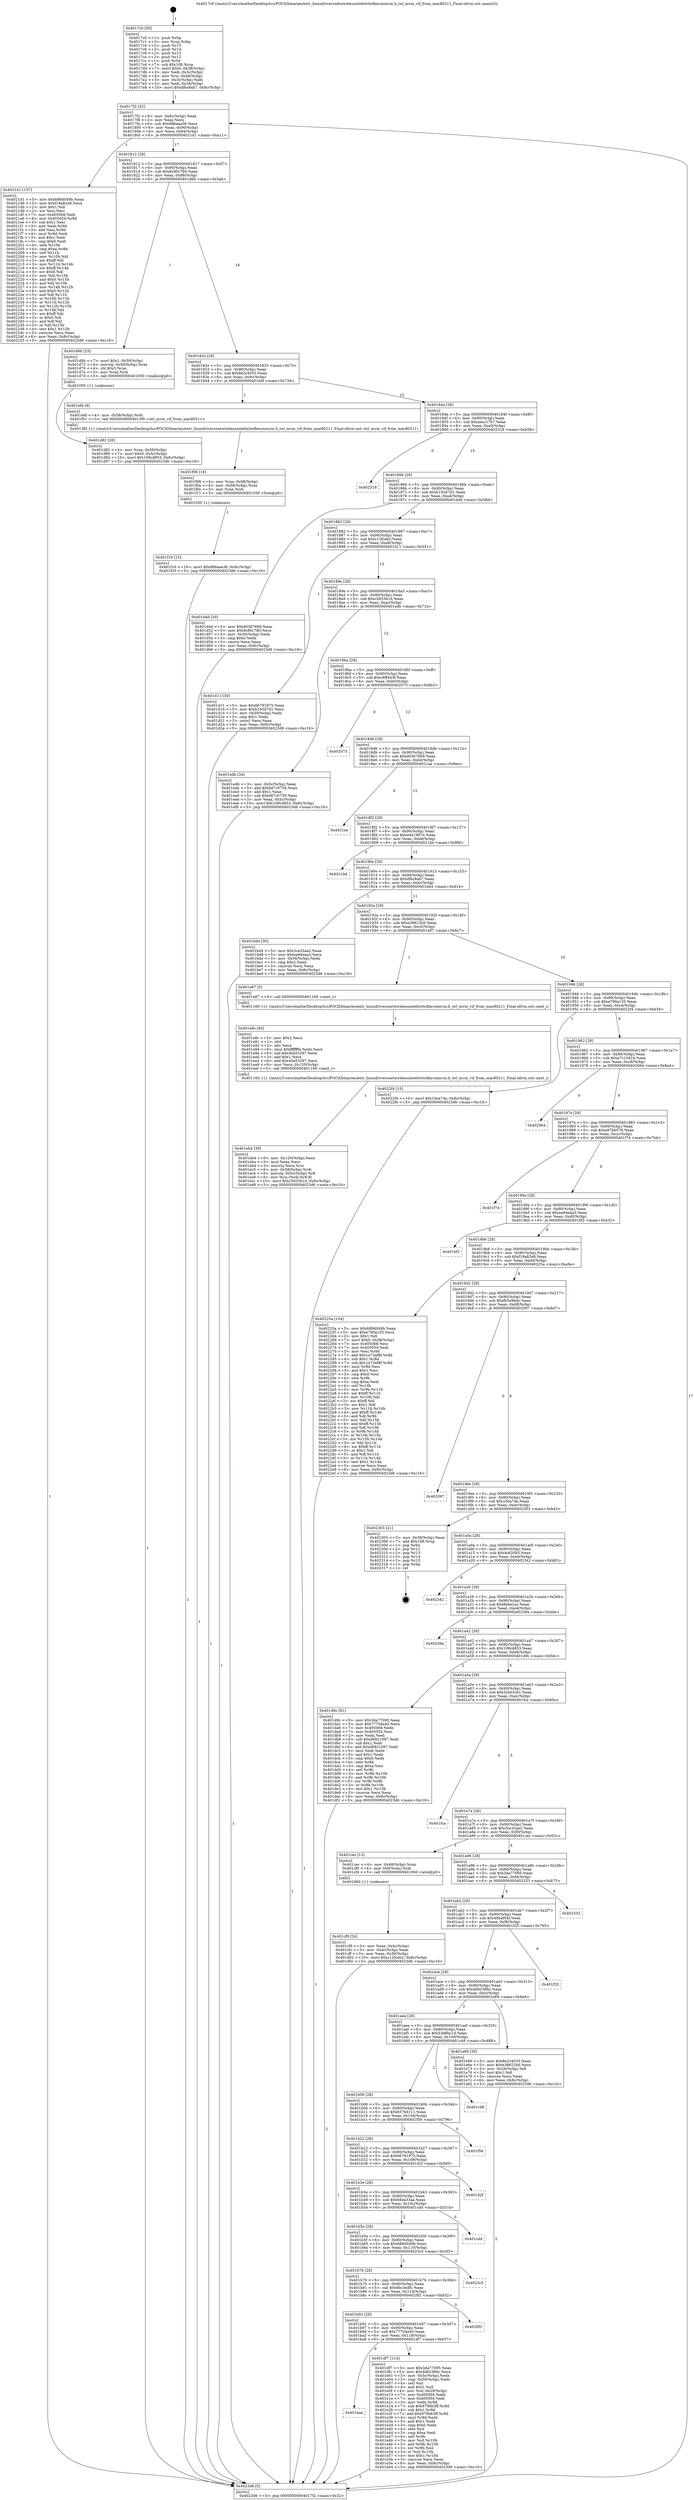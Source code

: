 digraph "0x4017c0" {
  label = "0x4017c0 (/mnt/c/Users/mathe/Desktop/tcc/POCII/binaries/extr_linuxdriversnetwirelessinteliwlwifimvmmvm.h_iwl_mvm_vif_from_mac80211_Final-ollvm.out::main(0))"
  labelloc = "t"
  node[shape=record]

  Entry [label="",width=0.3,height=0.3,shape=circle,fillcolor=black,style=filled]
  "0x4017f2" [label="{
     0x4017f2 [32]\l
     | [instrs]\l
     &nbsp;&nbsp;0x4017f2 \<+6\>: mov -0x8c(%rbp),%eax\l
     &nbsp;&nbsp;0x4017f8 \<+2\>: mov %eax,%ecx\l
     &nbsp;&nbsp;0x4017fa \<+6\>: sub $0x886eaa36,%ecx\l
     &nbsp;&nbsp;0x401800 \<+6\>: mov %eax,-0x90(%rbp)\l
     &nbsp;&nbsp;0x401806 \<+6\>: mov %ecx,-0x94(%rbp)\l
     &nbsp;&nbsp;0x40180c \<+6\>: je 00000000004021d1 \<main+0xa11\>\l
  }"]
  "0x4021d1" [label="{
     0x4021d1 [137]\l
     | [instrs]\l
     &nbsp;&nbsp;0x4021d1 \<+5\>: mov $0x688d049b,%eax\l
     &nbsp;&nbsp;0x4021d6 \<+5\>: mov $0xf18a82e8,%ecx\l
     &nbsp;&nbsp;0x4021db \<+2\>: mov $0x1,%dl\l
     &nbsp;&nbsp;0x4021dd \<+2\>: xor %esi,%esi\l
     &nbsp;&nbsp;0x4021df \<+7\>: mov 0x405068,%edi\l
     &nbsp;&nbsp;0x4021e6 \<+8\>: mov 0x405054,%r8d\l
     &nbsp;&nbsp;0x4021ee \<+3\>: sub $0x1,%esi\l
     &nbsp;&nbsp;0x4021f1 \<+3\>: mov %edi,%r9d\l
     &nbsp;&nbsp;0x4021f4 \<+3\>: add %esi,%r9d\l
     &nbsp;&nbsp;0x4021f7 \<+4\>: imul %r9d,%edi\l
     &nbsp;&nbsp;0x4021fb \<+3\>: and $0x1,%edi\l
     &nbsp;&nbsp;0x4021fe \<+3\>: cmp $0x0,%edi\l
     &nbsp;&nbsp;0x402201 \<+4\>: sete %r10b\l
     &nbsp;&nbsp;0x402205 \<+4\>: cmp $0xa,%r8d\l
     &nbsp;&nbsp;0x402209 \<+4\>: setl %r11b\l
     &nbsp;&nbsp;0x40220d \<+3\>: mov %r10b,%bl\l
     &nbsp;&nbsp;0x402210 \<+3\>: xor $0xff,%bl\l
     &nbsp;&nbsp;0x402213 \<+3\>: mov %r11b,%r14b\l
     &nbsp;&nbsp;0x402216 \<+4\>: xor $0xff,%r14b\l
     &nbsp;&nbsp;0x40221a \<+3\>: xor $0x0,%dl\l
     &nbsp;&nbsp;0x40221d \<+3\>: mov %bl,%r15b\l
     &nbsp;&nbsp;0x402220 \<+4\>: and $0x0,%r15b\l
     &nbsp;&nbsp;0x402224 \<+3\>: and %dl,%r10b\l
     &nbsp;&nbsp;0x402227 \<+3\>: mov %r14b,%r12b\l
     &nbsp;&nbsp;0x40222a \<+4\>: and $0x0,%r12b\l
     &nbsp;&nbsp;0x40222e \<+3\>: and %dl,%r11b\l
     &nbsp;&nbsp;0x402231 \<+3\>: or %r10b,%r15b\l
     &nbsp;&nbsp;0x402234 \<+3\>: or %r11b,%r12b\l
     &nbsp;&nbsp;0x402237 \<+3\>: xor %r12b,%r15b\l
     &nbsp;&nbsp;0x40223a \<+3\>: or %r14b,%bl\l
     &nbsp;&nbsp;0x40223d \<+3\>: xor $0xff,%bl\l
     &nbsp;&nbsp;0x402240 \<+3\>: or $0x0,%dl\l
     &nbsp;&nbsp;0x402243 \<+2\>: and %dl,%bl\l
     &nbsp;&nbsp;0x402245 \<+3\>: or %bl,%r15b\l
     &nbsp;&nbsp;0x402248 \<+4\>: test $0x1,%r15b\l
     &nbsp;&nbsp;0x40224c \<+3\>: cmovne %ecx,%eax\l
     &nbsp;&nbsp;0x40224f \<+6\>: mov %eax,-0x8c(%rbp)\l
     &nbsp;&nbsp;0x402255 \<+5\>: jmp 00000000004023d6 \<main+0xc16\>\l
  }"]
  "0x401812" [label="{
     0x401812 [28]\l
     | [instrs]\l
     &nbsp;&nbsp;0x401812 \<+5\>: jmp 0000000000401817 \<main+0x57\>\l
     &nbsp;&nbsp;0x401817 \<+6\>: mov -0x90(%rbp),%eax\l
     &nbsp;&nbsp;0x40181d \<+5\>: sub $0x8c80c780,%eax\l
     &nbsp;&nbsp;0x401822 \<+6\>: mov %eax,-0x98(%rbp)\l
     &nbsp;&nbsp;0x401828 \<+6\>: je 0000000000401d6b \<main+0x5ab\>\l
  }"]
  Exit [label="",width=0.3,height=0.3,shape=circle,fillcolor=black,style=filled,peripheries=2]
  "0x401d6b" [label="{
     0x401d6b [23]\l
     | [instrs]\l
     &nbsp;&nbsp;0x401d6b \<+7\>: movl $0x1,-0x50(%rbp)\l
     &nbsp;&nbsp;0x401d72 \<+4\>: movslq -0x50(%rbp),%rax\l
     &nbsp;&nbsp;0x401d76 \<+4\>: shl $0x3,%rax\l
     &nbsp;&nbsp;0x401d7a \<+3\>: mov %rax,%rdi\l
     &nbsp;&nbsp;0x401d7d \<+5\>: call 0000000000401050 \<malloc@plt\>\l
     | [calls]\l
     &nbsp;&nbsp;0x401050 \{1\} (unknown)\l
  }"]
  "0x40182e" [label="{
     0x40182e [28]\l
     | [instrs]\l
     &nbsp;&nbsp;0x40182e \<+5\>: jmp 0000000000401833 \<main+0x73\>\l
     &nbsp;&nbsp;0x401833 \<+6\>: mov -0x90(%rbp),%eax\l
     &nbsp;&nbsp;0x401839 \<+5\>: sub $0x8e2c4033,%eax\l
     &nbsp;&nbsp;0x40183e \<+6\>: mov %eax,-0x9c(%rbp)\l
     &nbsp;&nbsp;0x401844 \<+6\>: je 0000000000401efd \<main+0x73d\>\l
  }"]
  "0x401f16" [label="{
     0x401f16 [15]\l
     | [instrs]\l
     &nbsp;&nbsp;0x401f16 \<+10\>: movl $0x886eaa36,-0x8c(%rbp)\l
     &nbsp;&nbsp;0x401f20 \<+5\>: jmp 00000000004023d6 \<main+0xc16\>\l
  }"]
  "0x401efd" [label="{
     0x401efd [9]\l
     | [instrs]\l
     &nbsp;&nbsp;0x401efd \<+4\>: mov -0x58(%rbp),%rdi\l
     &nbsp;&nbsp;0x401f01 \<+5\>: call 00000000004013f0 \<iwl_mvm_vif_from_mac80211\>\l
     | [calls]\l
     &nbsp;&nbsp;0x4013f0 \{1\} (/mnt/c/Users/mathe/Desktop/tcc/POCII/binaries/extr_linuxdriversnetwirelessinteliwlwifimvmmvm.h_iwl_mvm_vif_from_mac80211_Final-ollvm.out::iwl_mvm_vif_from_mac80211)\l
  }"]
  "0x40184a" [label="{
     0x40184a [28]\l
     | [instrs]\l
     &nbsp;&nbsp;0x40184a \<+5\>: jmp 000000000040184f \<main+0x8f\>\l
     &nbsp;&nbsp;0x40184f \<+6\>: mov -0x90(%rbp),%eax\l
     &nbsp;&nbsp;0x401855 \<+5\>: sub $0xaea1c7b7,%eax\l
     &nbsp;&nbsp;0x40185a \<+6\>: mov %eax,-0xa0(%rbp)\l
     &nbsp;&nbsp;0x401860 \<+6\>: je 0000000000402318 \<main+0xb58\>\l
  }"]
  "0x401f06" [label="{
     0x401f06 [16]\l
     | [instrs]\l
     &nbsp;&nbsp;0x401f06 \<+4\>: mov %rax,-0x68(%rbp)\l
     &nbsp;&nbsp;0x401f0a \<+4\>: mov -0x58(%rbp),%rax\l
     &nbsp;&nbsp;0x401f0e \<+3\>: mov %rax,%rdi\l
     &nbsp;&nbsp;0x401f11 \<+5\>: call 0000000000401030 \<free@plt\>\l
     | [calls]\l
     &nbsp;&nbsp;0x401030 \{1\} (unknown)\l
  }"]
  "0x402318" [label="{
     0x402318\l
  }", style=dashed]
  "0x401866" [label="{
     0x401866 [28]\l
     | [instrs]\l
     &nbsp;&nbsp;0x401866 \<+5\>: jmp 000000000040186b \<main+0xab\>\l
     &nbsp;&nbsp;0x40186b \<+6\>: mov -0x90(%rbp),%eax\l
     &nbsp;&nbsp;0x401871 \<+5\>: sub $0xb192d7d1,%eax\l
     &nbsp;&nbsp;0x401876 \<+6\>: mov %eax,-0xa4(%rbp)\l
     &nbsp;&nbsp;0x40187c \<+6\>: je 0000000000401d4d \<main+0x58d\>\l
  }"]
  "0x401eb4" [label="{
     0x401eb4 [39]\l
     | [instrs]\l
     &nbsp;&nbsp;0x401eb4 \<+6\>: mov -0x120(%rbp),%ecx\l
     &nbsp;&nbsp;0x401eba \<+3\>: imul %eax,%ecx\l
     &nbsp;&nbsp;0x401ebd \<+3\>: movslq %ecx,%rsi\l
     &nbsp;&nbsp;0x401ec0 \<+4\>: mov -0x58(%rbp),%rdi\l
     &nbsp;&nbsp;0x401ec4 \<+4\>: movslq -0x5c(%rbp),%r8\l
     &nbsp;&nbsp;0x401ec8 \<+4\>: mov %rsi,(%rdi,%r8,8)\l
     &nbsp;&nbsp;0x401ecc \<+10\>: movl $0xc5d33b1d,-0x8c(%rbp)\l
     &nbsp;&nbsp;0x401ed6 \<+5\>: jmp 00000000004023d6 \<main+0xc16\>\l
  }"]
  "0x401d4d" [label="{
     0x401d4d [30]\l
     | [instrs]\l
     &nbsp;&nbsp;0x401d4d \<+5\>: mov $0xd0367669,%eax\l
     &nbsp;&nbsp;0x401d52 \<+5\>: mov $0x8c80c780,%ecx\l
     &nbsp;&nbsp;0x401d57 \<+3\>: mov -0x30(%rbp),%edx\l
     &nbsp;&nbsp;0x401d5a \<+3\>: cmp $0x0,%edx\l
     &nbsp;&nbsp;0x401d5d \<+3\>: cmove %ecx,%eax\l
     &nbsp;&nbsp;0x401d60 \<+6\>: mov %eax,-0x8c(%rbp)\l
     &nbsp;&nbsp;0x401d66 \<+5\>: jmp 00000000004023d6 \<main+0xc16\>\l
  }"]
  "0x401882" [label="{
     0x401882 [28]\l
     | [instrs]\l
     &nbsp;&nbsp;0x401882 \<+5\>: jmp 0000000000401887 \<main+0xc7\>\l
     &nbsp;&nbsp;0x401887 \<+6\>: mov -0x90(%rbp),%eax\l
     &nbsp;&nbsp;0x40188d \<+5\>: sub $0xc12fcab2,%eax\l
     &nbsp;&nbsp;0x401892 \<+6\>: mov %eax,-0xa8(%rbp)\l
     &nbsp;&nbsp;0x401898 \<+6\>: je 0000000000401d11 \<main+0x551\>\l
  }"]
  "0x401e8c" [label="{
     0x401e8c [40]\l
     | [instrs]\l
     &nbsp;&nbsp;0x401e8c \<+5\>: mov $0x2,%ecx\l
     &nbsp;&nbsp;0x401e91 \<+1\>: cltd\l
     &nbsp;&nbsp;0x401e92 \<+2\>: idiv %ecx\l
     &nbsp;&nbsp;0x401e94 \<+6\>: imul $0xfffffffe,%edx,%ecx\l
     &nbsp;&nbsp;0x401e9a \<+6\>: sub $0x40a53297,%ecx\l
     &nbsp;&nbsp;0x401ea0 \<+3\>: add $0x1,%ecx\l
     &nbsp;&nbsp;0x401ea3 \<+6\>: add $0x40a53297,%ecx\l
     &nbsp;&nbsp;0x401ea9 \<+6\>: mov %ecx,-0x120(%rbp)\l
     &nbsp;&nbsp;0x401eaf \<+5\>: call 0000000000401160 \<next_i\>\l
     | [calls]\l
     &nbsp;&nbsp;0x401160 \{1\} (/mnt/c/Users/mathe/Desktop/tcc/POCII/binaries/extr_linuxdriversnetwirelessinteliwlwifimvmmvm.h_iwl_mvm_vif_from_mac80211_Final-ollvm.out::next_i)\l
  }"]
  "0x401d11" [label="{
     0x401d11 [30]\l
     | [instrs]\l
     &nbsp;&nbsp;0x401d11 \<+5\>: mov $0x66791975,%eax\l
     &nbsp;&nbsp;0x401d16 \<+5\>: mov $0xb192d7d1,%ecx\l
     &nbsp;&nbsp;0x401d1b \<+3\>: mov -0x30(%rbp),%edx\l
     &nbsp;&nbsp;0x401d1e \<+3\>: cmp $0x1,%edx\l
     &nbsp;&nbsp;0x401d21 \<+3\>: cmovl %ecx,%eax\l
     &nbsp;&nbsp;0x401d24 \<+6\>: mov %eax,-0x8c(%rbp)\l
     &nbsp;&nbsp;0x401d2a \<+5\>: jmp 00000000004023d6 \<main+0xc16\>\l
  }"]
  "0x40189e" [label="{
     0x40189e [28]\l
     | [instrs]\l
     &nbsp;&nbsp;0x40189e \<+5\>: jmp 00000000004018a3 \<main+0xe3\>\l
     &nbsp;&nbsp;0x4018a3 \<+6\>: mov -0x90(%rbp),%eax\l
     &nbsp;&nbsp;0x4018a9 \<+5\>: sub $0xc5d33b1d,%eax\l
     &nbsp;&nbsp;0x4018ae \<+6\>: mov %eax,-0xac(%rbp)\l
     &nbsp;&nbsp;0x4018b4 \<+6\>: je 0000000000401edb \<main+0x71b\>\l
  }"]
  "0x401bae" [label="{
     0x401bae\l
  }", style=dashed]
  "0x401edb" [label="{
     0x401edb [34]\l
     | [instrs]\l
     &nbsp;&nbsp;0x401edb \<+3\>: mov -0x5c(%rbp),%eax\l
     &nbsp;&nbsp;0x401ede \<+5\>: add $0xb87c0739,%eax\l
     &nbsp;&nbsp;0x401ee3 \<+3\>: add $0x1,%eax\l
     &nbsp;&nbsp;0x401ee6 \<+5\>: sub $0xb87c0739,%eax\l
     &nbsp;&nbsp;0x401eeb \<+3\>: mov %eax,-0x5c(%rbp)\l
     &nbsp;&nbsp;0x401eee \<+10\>: movl $0x109cd853,-0x8c(%rbp)\l
     &nbsp;&nbsp;0x401ef8 \<+5\>: jmp 00000000004023d6 \<main+0xc16\>\l
  }"]
  "0x4018ba" [label="{
     0x4018ba [28]\l
     | [instrs]\l
     &nbsp;&nbsp;0x4018ba \<+5\>: jmp 00000000004018bf \<main+0xff\>\l
     &nbsp;&nbsp;0x4018bf \<+6\>: mov -0x90(%rbp),%eax\l
     &nbsp;&nbsp;0x4018c5 \<+5\>: sub $0xc6ff443f,%eax\l
     &nbsp;&nbsp;0x4018ca \<+6\>: mov %eax,-0xb0(%rbp)\l
     &nbsp;&nbsp;0x4018d0 \<+6\>: je 0000000000402073 \<main+0x8b3\>\l
  }"]
  "0x401df7" [label="{
     0x401df7 [114]\l
     | [instrs]\l
     &nbsp;&nbsp;0x401df7 \<+5\>: mov $0x3da77095,%eax\l
     &nbsp;&nbsp;0x401dfc \<+5\>: mov $0x4b6238bc,%ecx\l
     &nbsp;&nbsp;0x401e01 \<+3\>: mov -0x5c(%rbp),%edx\l
     &nbsp;&nbsp;0x401e04 \<+3\>: cmp -0x50(%rbp),%edx\l
     &nbsp;&nbsp;0x401e07 \<+4\>: setl %sil\l
     &nbsp;&nbsp;0x401e0b \<+4\>: and $0x1,%sil\l
     &nbsp;&nbsp;0x401e0f \<+4\>: mov %sil,-0x29(%rbp)\l
     &nbsp;&nbsp;0x401e13 \<+7\>: mov 0x405068,%edx\l
     &nbsp;&nbsp;0x401e1a \<+7\>: mov 0x405054,%edi\l
     &nbsp;&nbsp;0x401e21 \<+3\>: mov %edx,%r8d\l
     &nbsp;&nbsp;0x401e24 \<+7\>: sub $0x979bb3ff,%r8d\l
     &nbsp;&nbsp;0x401e2b \<+4\>: sub $0x1,%r8d\l
     &nbsp;&nbsp;0x401e2f \<+7\>: add $0x979bb3ff,%r8d\l
     &nbsp;&nbsp;0x401e36 \<+4\>: imul %r8d,%edx\l
     &nbsp;&nbsp;0x401e3a \<+3\>: and $0x1,%edx\l
     &nbsp;&nbsp;0x401e3d \<+3\>: cmp $0x0,%edx\l
     &nbsp;&nbsp;0x401e40 \<+4\>: sete %sil\l
     &nbsp;&nbsp;0x401e44 \<+3\>: cmp $0xa,%edi\l
     &nbsp;&nbsp;0x401e47 \<+4\>: setl %r9b\l
     &nbsp;&nbsp;0x401e4b \<+3\>: mov %sil,%r10b\l
     &nbsp;&nbsp;0x401e4e \<+3\>: and %r9b,%r10b\l
     &nbsp;&nbsp;0x401e51 \<+3\>: xor %r9b,%sil\l
     &nbsp;&nbsp;0x401e54 \<+3\>: or %sil,%r10b\l
     &nbsp;&nbsp;0x401e57 \<+4\>: test $0x1,%r10b\l
     &nbsp;&nbsp;0x401e5b \<+3\>: cmovne %ecx,%eax\l
     &nbsp;&nbsp;0x401e5e \<+6\>: mov %eax,-0x8c(%rbp)\l
     &nbsp;&nbsp;0x401e64 \<+5\>: jmp 00000000004023d6 \<main+0xc16\>\l
  }"]
  "0x402073" [label="{
     0x402073\l
  }", style=dashed]
  "0x4018d6" [label="{
     0x4018d6 [28]\l
     | [instrs]\l
     &nbsp;&nbsp;0x4018d6 \<+5\>: jmp 00000000004018db \<main+0x11b\>\l
     &nbsp;&nbsp;0x4018db \<+6\>: mov -0x90(%rbp),%eax\l
     &nbsp;&nbsp;0x4018e1 \<+5\>: sub $0xd0367669,%eax\l
     &nbsp;&nbsp;0x4018e6 \<+6\>: mov %eax,-0xb4(%rbp)\l
     &nbsp;&nbsp;0x4018ec \<+6\>: je 00000000004021ae \<main+0x9ee\>\l
  }"]
  "0x401b92" [label="{
     0x401b92 [28]\l
     | [instrs]\l
     &nbsp;&nbsp;0x401b92 \<+5\>: jmp 0000000000401b97 \<main+0x3d7\>\l
     &nbsp;&nbsp;0x401b97 \<+6\>: mov -0x90(%rbp),%eax\l
     &nbsp;&nbsp;0x401b9d \<+5\>: sub $0x77704a40,%eax\l
     &nbsp;&nbsp;0x401ba2 \<+6\>: mov %eax,-0x118(%rbp)\l
     &nbsp;&nbsp;0x401ba8 \<+6\>: je 0000000000401df7 \<main+0x637\>\l
  }"]
  "0x4021ae" [label="{
     0x4021ae\l
  }", style=dashed]
  "0x4018f2" [label="{
     0x4018f2 [28]\l
     | [instrs]\l
     &nbsp;&nbsp;0x4018f2 \<+5\>: jmp 00000000004018f7 \<main+0x137\>\l
     &nbsp;&nbsp;0x4018f7 \<+6\>: mov -0x90(%rbp),%eax\l
     &nbsp;&nbsp;0x4018fd \<+5\>: sub $0xd441997e,%eax\l
     &nbsp;&nbsp;0x401902 \<+6\>: mov %eax,-0xb8(%rbp)\l
     &nbsp;&nbsp;0x401908 \<+6\>: je 00000000004021bd \<main+0x9fd\>\l
  }"]
  "0x4020f2" [label="{
     0x4020f2\l
  }", style=dashed]
  "0x4021bd" [label="{
     0x4021bd\l
  }", style=dashed]
  "0x40190e" [label="{
     0x40190e [28]\l
     | [instrs]\l
     &nbsp;&nbsp;0x40190e \<+5\>: jmp 0000000000401913 \<main+0x153\>\l
     &nbsp;&nbsp;0x401913 \<+6\>: mov -0x90(%rbp),%eax\l
     &nbsp;&nbsp;0x401919 \<+5\>: sub $0xdfbc8ab7,%eax\l
     &nbsp;&nbsp;0x40191e \<+6\>: mov %eax,-0xbc(%rbp)\l
     &nbsp;&nbsp;0x401924 \<+6\>: je 0000000000401bd4 \<main+0x414\>\l
  }"]
  "0x401b76" [label="{
     0x401b76 [28]\l
     | [instrs]\l
     &nbsp;&nbsp;0x401b76 \<+5\>: jmp 0000000000401b7b \<main+0x3bb\>\l
     &nbsp;&nbsp;0x401b7b \<+6\>: mov -0x90(%rbp),%eax\l
     &nbsp;&nbsp;0x401b81 \<+5\>: sub $0x6bc3edfc,%eax\l
     &nbsp;&nbsp;0x401b86 \<+6\>: mov %eax,-0x114(%rbp)\l
     &nbsp;&nbsp;0x401b8c \<+6\>: je 00000000004020f2 \<main+0x932\>\l
  }"]
  "0x401bd4" [label="{
     0x401bd4 [30]\l
     | [instrs]\l
     &nbsp;&nbsp;0x401bd4 \<+5\>: mov $0x3ce32aa2,%eax\l
     &nbsp;&nbsp;0x401bd9 \<+5\>: mov $0xea94eaa3,%ecx\l
     &nbsp;&nbsp;0x401bde \<+3\>: mov -0x34(%rbp),%edx\l
     &nbsp;&nbsp;0x401be1 \<+3\>: cmp $0x2,%edx\l
     &nbsp;&nbsp;0x401be4 \<+3\>: cmovne %ecx,%eax\l
     &nbsp;&nbsp;0x401be7 \<+6\>: mov %eax,-0x8c(%rbp)\l
     &nbsp;&nbsp;0x401bed \<+5\>: jmp 00000000004023d6 \<main+0xc16\>\l
  }"]
  "0x40192a" [label="{
     0x40192a [28]\l
     | [instrs]\l
     &nbsp;&nbsp;0x40192a \<+5\>: jmp 000000000040192f \<main+0x16f\>\l
     &nbsp;&nbsp;0x40192f \<+6\>: mov -0x90(%rbp),%eax\l
     &nbsp;&nbsp;0x401935 \<+5\>: sub $0xe38622b0,%eax\l
     &nbsp;&nbsp;0x40193a \<+6\>: mov %eax,-0xc0(%rbp)\l
     &nbsp;&nbsp;0x401940 \<+6\>: je 0000000000401e87 \<main+0x6c7\>\l
  }"]
  "0x4023d6" [label="{
     0x4023d6 [5]\l
     | [instrs]\l
     &nbsp;&nbsp;0x4023d6 \<+5\>: jmp 00000000004017f2 \<main+0x32\>\l
  }"]
  "0x4017c0" [label="{
     0x4017c0 [50]\l
     | [instrs]\l
     &nbsp;&nbsp;0x4017c0 \<+1\>: push %rbp\l
     &nbsp;&nbsp;0x4017c1 \<+3\>: mov %rsp,%rbp\l
     &nbsp;&nbsp;0x4017c4 \<+2\>: push %r15\l
     &nbsp;&nbsp;0x4017c6 \<+2\>: push %r14\l
     &nbsp;&nbsp;0x4017c8 \<+2\>: push %r13\l
     &nbsp;&nbsp;0x4017ca \<+2\>: push %r12\l
     &nbsp;&nbsp;0x4017cc \<+1\>: push %rbx\l
     &nbsp;&nbsp;0x4017cd \<+7\>: sub $0x108,%rsp\l
     &nbsp;&nbsp;0x4017d4 \<+7\>: movl $0x0,-0x38(%rbp)\l
     &nbsp;&nbsp;0x4017db \<+3\>: mov %edi,-0x3c(%rbp)\l
     &nbsp;&nbsp;0x4017de \<+4\>: mov %rsi,-0x48(%rbp)\l
     &nbsp;&nbsp;0x4017e2 \<+3\>: mov -0x3c(%rbp),%edi\l
     &nbsp;&nbsp;0x4017e5 \<+3\>: mov %edi,-0x34(%rbp)\l
     &nbsp;&nbsp;0x4017e8 \<+10\>: movl $0xdfbc8ab7,-0x8c(%rbp)\l
  }"]
  "0x4023c5" [label="{
     0x4023c5\l
  }", style=dashed]
  "0x401e87" [label="{
     0x401e87 [5]\l
     | [instrs]\l
     &nbsp;&nbsp;0x401e87 \<+5\>: call 0000000000401160 \<next_i\>\l
     | [calls]\l
     &nbsp;&nbsp;0x401160 \{1\} (/mnt/c/Users/mathe/Desktop/tcc/POCII/binaries/extr_linuxdriversnetwirelessinteliwlwifimvmmvm.h_iwl_mvm_vif_from_mac80211_Final-ollvm.out::next_i)\l
  }"]
  "0x401946" [label="{
     0x401946 [28]\l
     | [instrs]\l
     &nbsp;&nbsp;0x401946 \<+5\>: jmp 000000000040194b \<main+0x18b\>\l
     &nbsp;&nbsp;0x40194b \<+6\>: mov -0x90(%rbp),%eax\l
     &nbsp;&nbsp;0x401951 \<+5\>: sub $0xe790a135,%eax\l
     &nbsp;&nbsp;0x401956 \<+6\>: mov %eax,-0xc4(%rbp)\l
     &nbsp;&nbsp;0x40195c \<+6\>: je 00000000004022f4 \<main+0xb34\>\l
  }"]
  "0x401b5a" [label="{
     0x401b5a [28]\l
     | [instrs]\l
     &nbsp;&nbsp;0x401b5a \<+5\>: jmp 0000000000401b5f \<main+0x39f\>\l
     &nbsp;&nbsp;0x401b5f \<+6\>: mov -0x90(%rbp),%eax\l
     &nbsp;&nbsp;0x401b65 \<+5\>: sub $0x688d049b,%eax\l
     &nbsp;&nbsp;0x401b6a \<+6\>: mov %eax,-0x110(%rbp)\l
     &nbsp;&nbsp;0x401b70 \<+6\>: je 00000000004023c5 \<main+0xc05\>\l
  }"]
  "0x4022f4" [label="{
     0x4022f4 [15]\l
     | [instrs]\l
     &nbsp;&nbsp;0x4022f4 \<+10\>: movl $0x10ea74e,-0x8c(%rbp)\l
     &nbsp;&nbsp;0x4022fe \<+5\>: jmp 00000000004023d6 \<main+0xc16\>\l
  }"]
  "0x401962" [label="{
     0x401962 [28]\l
     | [instrs]\l
     &nbsp;&nbsp;0x401962 \<+5\>: jmp 0000000000401967 \<main+0x1a7\>\l
     &nbsp;&nbsp;0x401967 \<+6\>: mov -0x90(%rbp),%eax\l
     &nbsp;&nbsp;0x40196d \<+5\>: sub $0xe7c15d1b,%eax\l
     &nbsp;&nbsp;0x401972 \<+6\>: mov %eax,-0xc8(%rbp)\l
     &nbsp;&nbsp;0x401978 \<+6\>: je 0000000000402064 \<main+0x8a4\>\l
  }"]
  "0x401cdd" [label="{
     0x401cdd\l
  }", style=dashed]
  "0x402064" [label="{
     0x402064\l
  }", style=dashed]
  "0x40197e" [label="{
     0x40197e [28]\l
     | [instrs]\l
     &nbsp;&nbsp;0x40197e \<+5\>: jmp 0000000000401983 \<main+0x1c3\>\l
     &nbsp;&nbsp;0x401983 \<+6\>: mov -0x90(%rbp),%eax\l
     &nbsp;&nbsp;0x401989 \<+5\>: sub $0xe97bb578,%eax\l
     &nbsp;&nbsp;0x40198e \<+6\>: mov %eax,-0xcc(%rbp)\l
     &nbsp;&nbsp;0x401994 \<+6\>: je 0000000000401f74 \<main+0x7b4\>\l
  }"]
  "0x401b3e" [label="{
     0x401b3e [28]\l
     | [instrs]\l
     &nbsp;&nbsp;0x401b3e \<+5\>: jmp 0000000000401b43 \<main+0x383\>\l
     &nbsp;&nbsp;0x401b43 \<+6\>: mov -0x90(%rbp),%eax\l
     &nbsp;&nbsp;0x401b49 \<+5\>: sub $0x684a33aa,%eax\l
     &nbsp;&nbsp;0x401b4e \<+6\>: mov %eax,-0x10c(%rbp)\l
     &nbsp;&nbsp;0x401b54 \<+6\>: je 0000000000401cdd \<main+0x51d\>\l
  }"]
  "0x401f74" [label="{
     0x401f74\l
  }", style=dashed]
  "0x40199a" [label="{
     0x40199a [28]\l
     | [instrs]\l
     &nbsp;&nbsp;0x40199a \<+5\>: jmp 000000000040199f \<main+0x1df\>\l
     &nbsp;&nbsp;0x40199f \<+6\>: mov -0x90(%rbp),%eax\l
     &nbsp;&nbsp;0x4019a5 \<+5\>: sub $0xea94eaa3,%eax\l
     &nbsp;&nbsp;0x4019aa \<+6\>: mov %eax,-0xd0(%rbp)\l
     &nbsp;&nbsp;0x4019b0 \<+6\>: je 0000000000401bf2 \<main+0x432\>\l
  }"]
  "0x401d2f" [label="{
     0x401d2f\l
  }", style=dashed]
  "0x401bf2" [label="{
     0x401bf2\l
  }", style=dashed]
  "0x4019b6" [label="{
     0x4019b6 [28]\l
     | [instrs]\l
     &nbsp;&nbsp;0x4019b6 \<+5\>: jmp 00000000004019bb \<main+0x1fb\>\l
     &nbsp;&nbsp;0x4019bb \<+6\>: mov -0x90(%rbp),%eax\l
     &nbsp;&nbsp;0x4019c1 \<+5\>: sub $0xf18a82e8,%eax\l
     &nbsp;&nbsp;0x4019c6 \<+6\>: mov %eax,-0xd4(%rbp)\l
     &nbsp;&nbsp;0x4019cc \<+6\>: je 000000000040225a \<main+0xa9a\>\l
  }"]
  "0x401b22" [label="{
     0x401b22 [28]\l
     | [instrs]\l
     &nbsp;&nbsp;0x401b22 \<+5\>: jmp 0000000000401b27 \<main+0x367\>\l
     &nbsp;&nbsp;0x401b27 \<+6\>: mov -0x90(%rbp),%eax\l
     &nbsp;&nbsp;0x401b2d \<+5\>: sub $0x66791975,%eax\l
     &nbsp;&nbsp;0x401b32 \<+6\>: mov %eax,-0x108(%rbp)\l
     &nbsp;&nbsp;0x401b38 \<+6\>: je 0000000000401d2f \<main+0x56f\>\l
  }"]
  "0x40225a" [label="{
     0x40225a [154]\l
     | [instrs]\l
     &nbsp;&nbsp;0x40225a \<+5\>: mov $0x688d049b,%eax\l
     &nbsp;&nbsp;0x40225f \<+5\>: mov $0xe790a135,%ecx\l
     &nbsp;&nbsp;0x402264 \<+2\>: mov $0x1,%dl\l
     &nbsp;&nbsp;0x402266 \<+7\>: movl $0x0,-0x38(%rbp)\l
     &nbsp;&nbsp;0x40226d \<+7\>: mov 0x405068,%esi\l
     &nbsp;&nbsp;0x402274 \<+7\>: mov 0x405054,%edi\l
     &nbsp;&nbsp;0x40227b \<+3\>: mov %esi,%r8d\l
     &nbsp;&nbsp;0x40227e \<+7\>: add $0x1a73af8f,%r8d\l
     &nbsp;&nbsp;0x402285 \<+4\>: sub $0x1,%r8d\l
     &nbsp;&nbsp;0x402289 \<+7\>: sub $0x1a73af8f,%r8d\l
     &nbsp;&nbsp;0x402290 \<+4\>: imul %r8d,%esi\l
     &nbsp;&nbsp;0x402294 \<+3\>: and $0x1,%esi\l
     &nbsp;&nbsp;0x402297 \<+3\>: cmp $0x0,%esi\l
     &nbsp;&nbsp;0x40229a \<+4\>: sete %r9b\l
     &nbsp;&nbsp;0x40229e \<+3\>: cmp $0xa,%edi\l
     &nbsp;&nbsp;0x4022a1 \<+4\>: setl %r10b\l
     &nbsp;&nbsp;0x4022a5 \<+3\>: mov %r9b,%r11b\l
     &nbsp;&nbsp;0x4022a8 \<+4\>: xor $0xff,%r11b\l
     &nbsp;&nbsp;0x4022ac \<+3\>: mov %r10b,%bl\l
     &nbsp;&nbsp;0x4022af \<+3\>: xor $0xff,%bl\l
     &nbsp;&nbsp;0x4022b2 \<+3\>: xor $0x1,%dl\l
     &nbsp;&nbsp;0x4022b5 \<+3\>: mov %r11b,%r14b\l
     &nbsp;&nbsp;0x4022b8 \<+4\>: and $0xff,%r14b\l
     &nbsp;&nbsp;0x4022bc \<+3\>: and %dl,%r9b\l
     &nbsp;&nbsp;0x4022bf \<+3\>: mov %bl,%r15b\l
     &nbsp;&nbsp;0x4022c2 \<+4\>: and $0xff,%r15b\l
     &nbsp;&nbsp;0x4022c6 \<+3\>: and %dl,%r10b\l
     &nbsp;&nbsp;0x4022c9 \<+3\>: or %r9b,%r14b\l
     &nbsp;&nbsp;0x4022cc \<+3\>: or %r10b,%r15b\l
     &nbsp;&nbsp;0x4022cf \<+3\>: xor %r15b,%r14b\l
     &nbsp;&nbsp;0x4022d2 \<+3\>: or %bl,%r11b\l
     &nbsp;&nbsp;0x4022d5 \<+4\>: xor $0xff,%r11b\l
     &nbsp;&nbsp;0x4022d9 \<+3\>: or $0x1,%dl\l
     &nbsp;&nbsp;0x4022dc \<+3\>: and %dl,%r11b\l
     &nbsp;&nbsp;0x4022df \<+3\>: or %r11b,%r14b\l
     &nbsp;&nbsp;0x4022e2 \<+4\>: test $0x1,%r14b\l
     &nbsp;&nbsp;0x4022e6 \<+3\>: cmovne %ecx,%eax\l
     &nbsp;&nbsp;0x4022e9 \<+6\>: mov %eax,-0x8c(%rbp)\l
     &nbsp;&nbsp;0x4022ef \<+5\>: jmp 00000000004023d6 \<main+0xc16\>\l
  }"]
  "0x4019d2" [label="{
     0x4019d2 [28]\l
     | [instrs]\l
     &nbsp;&nbsp;0x4019d2 \<+5\>: jmp 00000000004019d7 \<main+0x217\>\l
     &nbsp;&nbsp;0x4019d7 \<+6\>: mov -0x90(%rbp),%eax\l
     &nbsp;&nbsp;0x4019dd \<+5\>: sub $0xfb5e9bdc,%eax\l
     &nbsp;&nbsp;0x4019e2 \<+6\>: mov %eax,-0xd8(%rbp)\l
     &nbsp;&nbsp;0x4019e8 \<+6\>: je 0000000000402097 \<main+0x8d7\>\l
  }"]
  "0x401f56" [label="{
     0x401f56\l
  }", style=dashed]
  "0x402097" [label="{
     0x402097\l
  }", style=dashed]
  "0x4019ee" [label="{
     0x4019ee [28]\l
     | [instrs]\l
     &nbsp;&nbsp;0x4019ee \<+5\>: jmp 00000000004019f3 \<main+0x233\>\l
     &nbsp;&nbsp;0x4019f3 \<+6\>: mov -0x90(%rbp),%eax\l
     &nbsp;&nbsp;0x4019f9 \<+5\>: sub $0x10ea74e,%eax\l
     &nbsp;&nbsp;0x4019fe \<+6\>: mov %eax,-0xdc(%rbp)\l
     &nbsp;&nbsp;0x401a04 \<+6\>: je 0000000000402303 \<main+0xb43\>\l
  }"]
  "0x401b06" [label="{
     0x401b06 [28]\l
     | [instrs]\l
     &nbsp;&nbsp;0x401b06 \<+5\>: jmp 0000000000401b0b \<main+0x34b\>\l
     &nbsp;&nbsp;0x401b0b \<+6\>: mov -0x90(%rbp),%eax\l
     &nbsp;&nbsp;0x401b11 \<+5\>: sub $0x6576d111,%eax\l
     &nbsp;&nbsp;0x401b16 \<+6\>: mov %eax,-0x104(%rbp)\l
     &nbsp;&nbsp;0x401b1c \<+6\>: je 0000000000401f56 \<main+0x796\>\l
  }"]
  "0x402303" [label="{
     0x402303 [21]\l
     | [instrs]\l
     &nbsp;&nbsp;0x402303 \<+3\>: mov -0x38(%rbp),%eax\l
     &nbsp;&nbsp;0x402306 \<+7\>: add $0x108,%rsp\l
     &nbsp;&nbsp;0x40230d \<+1\>: pop %rbx\l
     &nbsp;&nbsp;0x40230e \<+2\>: pop %r12\l
     &nbsp;&nbsp;0x402310 \<+2\>: pop %r13\l
     &nbsp;&nbsp;0x402312 \<+2\>: pop %r14\l
     &nbsp;&nbsp;0x402314 \<+2\>: pop %r15\l
     &nbsp;&nbsp;0x402316 \<+1\>: pop %rbp\l
     &nbsp;&nbsp;0x402317 \<+1\>: ret\l
  }"]
  "0x401a0a" [label="{
     0x401a0a [28]\l
     | [instrs]\l
     &nbsp;&nbsp;0x401a0a \<+5\>: jmp 0000000000401a0f \<main+0x24f\>\l
     &nbsp;&nbsp;0x401a0f \<+6\>: mov -0x90(%rbp),%eax\l
     &nbsp;&nbsp;0x401a15 \<+5\>: sub $0x4c620b5,%eax\l
     &nbsp;&nbsp;0x401a1a \<+6\>: mov %eax,-0xe0(%rbp)\l
     &nbsp;&nbsp;0x401a20 \<+6\>: je 0000000000402342 \<main+0xb82\>\l
  }"]
  "0x401c48" [label="{
     0x401c48\l
  }", style=dashed]
  "0x402342" [label="{
     0x402342\l
  }", style=dashed]
  "0x401a26" [label="{
     0x401a26 [28]\l
     | [instrs]\l
     &nbsp;&nbsp;0x401a26 \<+5\>: jmp 0000000000401a2b \<main+0x26b\>\l
     &nbsp;&nbsp;0x401a2b \<+6\>: mov -0x90(%rbp),%eax\l
     &nbsp;&nbsp;0x401a31 \<+5\>: sub $0x8b6e2ac,%eax\l
     &nbsp;&nbsp;0x401a36 \<+6\>: mov %eax,-0xe4(%rbp)\l
     &nbsp;&nbsp;0x401a3c \<+6\>: je 000000000040239a \<main+0xbda\>\l
  }"]
  "0x401aea" [label="{
     0x401aea [28]\l
     | [instrs]\l
     &nbsp;&nbsp;0x401aea \<+5\>: jmp 0000000000401aef \<main+0x32f\>\l
     &nbsp;&nbsp;0x401aef \<+6\>: mov -0x90(%rbp),%eax\l
     &nbsp;&nbsp;0x401af5 \<+5\>: sub $0x53d8bc1d,%eax\l
     &nbsp;&nbsp;0x401afa \<+6\>: mov %eax,-0x100(%rbp)\l
     &nbsp;&nbsp;0x401b00 \<+6\>: je 0000000000401c48 \<main+0x488\>\l
  }"]
  "0x40239a" [label="{
     0x40239a\l
  }", style=dashed]
  "0x401a42" [label="{
     0x401a42 [28]\l
     | [instrs]\l
     &nbsp;&nbsp;0x401a42 \<+5\>: jmp 0000000000401a47 \<main+0x287\>\l
     &nbsp;&nbsp;0x401a47 \<+6\>: mov -0x90(%rbp),%eax\l
     &nbsp;&nbsp;0x401a4d \<+5\>: sub $0x109cd853,%eax\l
     &nbsp;&nbsp;0x401a52 \<+6\>: mov %eax,-0xe8(%rbp)\l
     &nbsp;&nbsp;0x401a58 \<+6\>: je 0000000000401d9c \<main+0x5dc\>\l
  }"]
  "0x401e69" [label="{
     0x401e69 [30]\l
     | [instrs]\l
     &nbsp;&nbsp;0x401e69 \<+5\>: mov $0x8e2c4033,%eax\l
     &nbsp;&nbsp;0x401e6e \<+5\>: mov $0xe38622b0,%ecx\l
     &nbsp;&nbsp;0x401e73 \<+3\>: mov -0x29(%rbp),%dl\l
     &nbsp;&nbsp;0x401e76 \<+3\>: test $0x1,%dl\l
     &nbsp;&nbsp;0x401e79 \<+3\>: cmovne %ecx,%eax\l
     &nbsp;&nbsp;0x401e7c \<+6\>: mov %eax,-0x8c(%rbp)\l
     &nbsp;&nbsp;0x401e82 \<+5\>: jmp 00000000004023d6 \<main+0xc16\>\l
  }"]
  "0x401d9c" [label="{
     0x401d9c [91]\l
     | [instrs]\l
     &nbsp;&nbsp;0x401d9c \<+5\>: mov $0x3da77095,%eax\l
     &nbsp;&nbsp;0x401da1 \<+5\>: mov $0x77704a40,%ecx\l
     &nbsp;&nbsp;0x401da6 \<+7\>: mov 0x405068,%edx\l
     &nbsp;&nbsp;0x401dad \<+7\>: mov 0x405054,%esi\l
     &nbsp;&nbsp;0x401db4 \<+2\>: mov %edx,%edi\l
     &nbsp;&nbsp;0x401db6 \<+6\>: sub $0xd6821097,%edi\l
     &nbsp;&nbsp;0x401dbc \<+3\>: sub $0x1,%edi\l
     &nbsp;&nbsp;0x401dbf \<+6\>: add $0xd6821097,%edi\l
     &nbsp;&nbsp;0x401dc5 \<+3\>: imul %edi,%edx\l
     &nbsp;&nbsp;0x401dc8 \<+3\>: and $0x1,%edx\l
     &nbsp;&nbsp;0x401dcb \<+3\>: cmp $0x0,%edx\l
     &nbsp;&nbsp;0x401dce \<+4\>: sete %r8b\l
     &nbsp;&nbsp;0x401dd2 \<+3\>: cmp $0xa,%esi\l
     &nbsp;&nbsp;0x401dd5 \<+4\>: setl %r9b\l
     &nbsp;&nbsp;0x401dd9 \<+3\>: mov %r8b,%r10b\l
     &nbsp;&nbsp;0x401ddc \<+3\>: and %r9b,%r10b\l
     &nbsp;&nbsp;0x401ddf \<+3\>: xor %r9b,%r8b\l
     &nbsp;&nbsp;0x401de2 \<+3\>: or %r8b,%r10b\l
     &nbsp;&nbsp;0x401de5 \<+4\>: test $0x1,%r10b\l
     &nbsp;&nbsp;0x401de9 \<+3\>: cmovne %ecx,%eax\l
     &nbsp;&nbsp;0x401dec \<+6\>: mov %eax,-0x8c(%rbp)\l
     &nbsp;&nbsp;0x401df2 \<+5\>: jmp 00000000004023d6 \<main+0xc16\>\l
  }"]
  "0x401a5e" [label="{
     0x401a5e [28]\l
     | [instrs]\l
     &nbsp;&nbsp;0x401a5e \<+5\>: jmp 0000000000401a63 \<main+0x2a3\>\l
     &nbsp;&nbsp;0x401a63 \<+6\>: mov -0x90(%rbp),%eax\l
     &nbsp;&nbsp;0x401a69 \<+5\>: sub $0x3cb03c61,%eax\l
     &nbsp;&nbsp;0x401a6e \<+6\>: mov %eax,-0xec(%rbp)\l
     &nbsp;&nbsp;0x401a74 \<+6\>: je 0000000000401fca \<main+0x80a\>\l
  }"]
  "0x401ace" [label="{
     0x401ace [28]\l
     | [instrs]\l
     &nbsp;&nbsp;0x401ace \<+5\>: jmp 0000000000401ad3 \<main+0x313\>\l
     &nbsp;&nbsp;0x401ad3 \<+6\>: mov -0x90(%rbp),%eax\l
     &nbsp;&nbsp;0x401ad9 \<+5\>: sub $0x4b6238bc,%eax\l
     &nbsp;&nbsp;0x401ade \<+6\>: mov %eax,-0xfc(%rbp)\l
     &nbsp;&nbsp;0x401ae4 \<+6\>: je 0000000000401e69 \<main+0x6a9\>\l
  }"]
  "0x401fca" [label="{
     0x401fca\l
  }", style=dashed]
  "0x401a7a" [label="{
     0x401a7a [28]\l
     | [instrs]\l
     &nbsp;&nbsp;0x401a7a \<+5\>: jmp 0000000000401a7f \<main+0x2bf\>\l
     &nbsp;&nbsp;0x401a7f \<+6\>: mov -0x90(%rbp),%eax\l
     &nbsp;&nbsp;0x401a85 \<+5\>: sub $0x3ce32aa2,%eax\l
     &nbsp;&nbsp;0x401a8a \<+6\>: mov %eax,-0xf0(%rbp)\l
     &nbsp;&nbsp;0x401a90 \<+6\>: je 0000000000401cec \<main+0x52c\>\l
  }"]
  "0x401f25" [label="{
     0x401f25\l
  }", style=dashed]
  "0x401cec" [label="{
     0x401cec [13]\l
     | [instrs]\l
     &nbsp;&nbsp;0x401cec \<+4\>: mov -0x48(%rbp),%rax\l
     &nbsp;&nbsp;0x401cf0 \<+4\>: mov 0x8(%rax),%rdi\l
     &nbsp;&nbsp;0x401cf4 \<+5\>: call 0000000000401060 \<atoi@plt\>\l
     | [calls]\l
     &nbsp;&nbsp;0x401060 \{1\} (unknown)\l
  }"]
  "0x401a96" [label="{
     0x401a96 [28]\l
     | [instrs]\l
     &nbsp;&nbsp;0x401a96 \<+5\>: jmp 0000000000401a9b \<main+0x2db\>\l
     &nbsp;&nbsp;0x401a9b \<+6\>: mov -0x90(%rbp),%eax\l
     &nbsp;&nbsp;0x401aa1 \<+5\>: sub $0x3da77095,%eax\l
     &nbsp;&nbsp;0x401aa6 \<+6\>: mov %eax,-0xf4(%rbp)\l
     &nbsp;&nbsp;0x401aac \<+6\>: je 0000000000402333 \<main+0xb73\>\l
  }"]
  "0x401cf9" [label="{
     0x401cf9 [24]\l
     | [instrs]\l
     &nbsp;&nbsp;0x401cf9 \<+3\>: mov %eax,-0x4c(%rbp)\l
     &nbsp;&nbsp;0x401cfc \<+3\>: mov -0x4c(%rbp),%eax\l
     &nbsp;&nbsp;0x401cff \<+3\>: mov %eax,-0x30(%rbp)\l
     &nbsp;&nbsp;0x401d02 \<+10\>: movl $0xc12fcab2,-0x8c(%rbp)\l
     &nbsp;&nbsp;0x401d0c \<+5\>: jmp 00000000004023d6 \<main+0xc16\>\l
  }"]
  "0x401d82" [label="{
     0x401d82 [26]\l
     | [instrs]\l
     &nbsp;&nbsp;0x401d82 \<+4\>: mov %rax,-0x58(%rbp)\l
     &nbsp;&nbsp;0x401d86 \<+7\>: movl $0x0,-0x5c(%rbp)\l
     &nbsp;&nbsp;0x401d8d \<+10\>: movl $0x109cd853,-0x8c(%rbp)\l
     &nbsp;&nbsp;0x401d97 \<+5\>: jmp 00000000004023d6 \<main+0xc16\>\l
  }"]
  "0x401ab2" [label="{
     0x401ab2 [28]\l
     | [instrs]\l
     &nbsp;&nbsp;0x401ab2 \<+5\>: jmp 0000000000401ab7 \<main+0x2f7\>\l
     &nbsp;&nbsp;0x401ab7 \<+6\>: mov -0x90(%rbp),%eax\l
     &nbsp;&nbsp;0x401abd \<+5\>: sub $0x48baf54f,%eax\l
     &nbsp;&nbsp;0x401ac2 \<+6\>: mov %eax,-0xf8(%rbp)\l
     &nbsp;&nbsp;0x401ac8 \<+6\>: je 0000000000401f25 \<main+0x765\>\l
  }"]
  "0x402333" [label="{
     0x402333\l
  }", style=dashed]
  Entry -> "0x4017c0" [label=" 1"]
  "0x4017f2" -> "0x4021d1" [label=" 1"]
  "0x4017f2" -> "0x401812" [label=" 17"]
  "0x402303" -> Exit [label=" 1"]
  "0x401812" -> "0x401d6b" [label=" 1"]
  "0x401812" -> "0x40182e" [label=" 16"]
  "0x4022f4" -> "0x4023d6" [label=" 1"]
  "0x40182e" -> "0x401efd" [label=" 1"]
  "0x40182e" -> "0x40184a" [label=" 15"]
  "0x40225a" -> "0x4023d6" [label=" 1"]
  "0x40184a" -> "0x402318" [label=" 0"]
  "0x40184a" -> "0x401866" [label=" 15"]
  "0x4021d1" -> "0x4023d6" [label=" 1"]
  "0x401866" -> "0x401d4d" [label=" 1"]
  "0x401866" -> "0x401882" [label=" 14"]
  "0x401f16" -> "0x4023d6" [label=" 1"]
  "0x401882" -> "0x401d11" [label=" 1"]
  "0x401882" -> "0x40189e" [label=" 13"]
  "0x401f06" -> "0x401f16" [label=" 1"]
  "0x40189e" -> "0x401edb" [label=" 1"]
  "0x40189e" -> "0x4018ba" [label=" 12"]
  "0x401efd" -> "0x401f06" [label=" 1"]
  "0x4018ba" -> "0x402073" [label=" 0"]
  "0x4018ba" -> "0x4018d6" [label=" 12"]
  "0x401edb" -> "0x4023d6" [label=" 1"]
  "0x4018d6" -> "0x4021ae" [label=" 0"]
  "0x4018d6" -> "0x4018f2" [label=" 12"]
  "0x401e8c" -> "0x401eb4" [label=" 1"]
  "0x4018f2" -> "0x4021bd" [label=" 0"]
  "0x4018f2" -> "0x40190e" [label=" 12"]
  "0x401e87" -> "0x401e8c" [label=" 1"]
  "0x40190e" -> "0x401bd4" [label=" 1"]
  "0x40190e" -> "0x40192a" [label=" 11"]
  "0x401bd4" -> "0x4023d6" [label=" 1"]
  "0x4017c0" -> "0x4017f2" [label=" 1"]
  "0x4023d6" -> "0x4017f2" [label=" 17"]
  "0x401df7" -> "0x4023d6" [label=" 2"]
  "0x40192a" -> "0x401e87" [label=" 1"]
  "0x40192a" -> "0x401946" [label=" 10"]
  "0x401b92" -> "0x401bae" [label=" 0"]
  "0x401946" -> "0x4022f4" [label=" 1"]
  "0x401946" -> "0x401962" [label=" 9"]
  "0x401eb4" -> "0x4023d6" [label=" 1"]
  "0x401962" -> "0x402064" [label=" 0"]
  "0x401962" -> "0x40197e" [label=" 9"]
  "0x401b76" -> "0x401b92" [label=" 2"]
  "0x40197e" -> "0x401f74" [label=" 0"]
  "0x40197e" -> "0x40199a" [label=" 9"]
  "0x401e69" -> "0x4023d6" [label=" 2"]
  "0x40199a" -> "0x401bf2" [label=" 0"]
  "0x40199a" -> "0x4019b6" [label=" 9"]
  "0x401b5a" -> "0x401b76" [label=" 2"]
  "0x4019b6" -> "0x40225a" [label=" 1"]
  "0x4019b6" -> "0x4019d2" [label=" 8"]
  "0x401b92" -> "0x401df7" [label=" 2"]
  "0x4019d2" -> "0x402097" [label=" 0"]
  "0x4019d2" -> "0x4019ee" [label=" 8"]
  "0x401b3e" -> "0x401b5a" [label=" 2"]
  "0x4019ee" -> "0x402303" [label=" 1"]
  "0x4019ee" -> "0x401a0a" [label=" 7"]
  "0x401b76" -> "0x4020f2" [label=" 0"]
  "0x401a0a" -> "0x402342" [label=" 0"]
  "0x401a0a" -> "0x401a26" [label=" 7"]
  "0x401b22" -> "0x401b3e" [label=" 2"]
  "0x401a26" -> "0x40239a" [label=" 0"]
  "0x401a26" -> "0x401a42" [label=" 7"]
  "0x401b5a" -> "0x4023c5" [label=" 0"]
  "0x401a42" -> "0x401d9c" [label=" 2"]
  "0x401a42" -> "0x401a5e" [label=" 5"]
  "0x401b06" -> "0x401b22" [label=" 2"]
  "0x401a5e" -> "0x401fca" [label=" 0"]
  "0x401a5e" -> "0x401a7a" [label=" 5"]
  "0x401b3e" -> "0x401cdd" [label=" 0"]
  "0x401a7a" -> "0x401cec" [label=" 1"]
  "0x401a7a" -> "0x401a96" [label=" 4"]
  "0x401cec" -> "0x401cf9" [label=" 1"]
  "0x401cf9" -> "0x4023d6" [label=" 1"]
  "0x401d11" -> "0x4023d6" [label=" 1"]
  "0x401d4d" -> "0x4023d6" [label=" 1"]
  "0x401d6b" -> "0x401d82" [label=" 1"]
  "0x401d82" -> "0x4023d6" [label=" 1"]
  "0x401d9c" -> "0x4023d6" [label=" 2"]
  "0x401aea" -> "0x401b06" [label=" 2"]
  "0x401a96" -> "0x402333" [label=" 0"]
  "0x401a96" -> "0x401ab2" [label=" 4"]
  "0x401aea" -> "0x401c48" [label=" 0"]
  "0x401ab2" -> "0x401f25" [label=" 0"]
  "0x401ab2" -> "0x401ace" [label=" 4"]
  "0x401b06" -> "0x401f56" [label=" 0"]
  "0x401ace" -> "0x401e69" [label=" 2"]
  "0x401ace" -> "0x401aea" [label=" 2"]
  "0x401b22" -> "0x401d2f" [label=" 0"]
}
